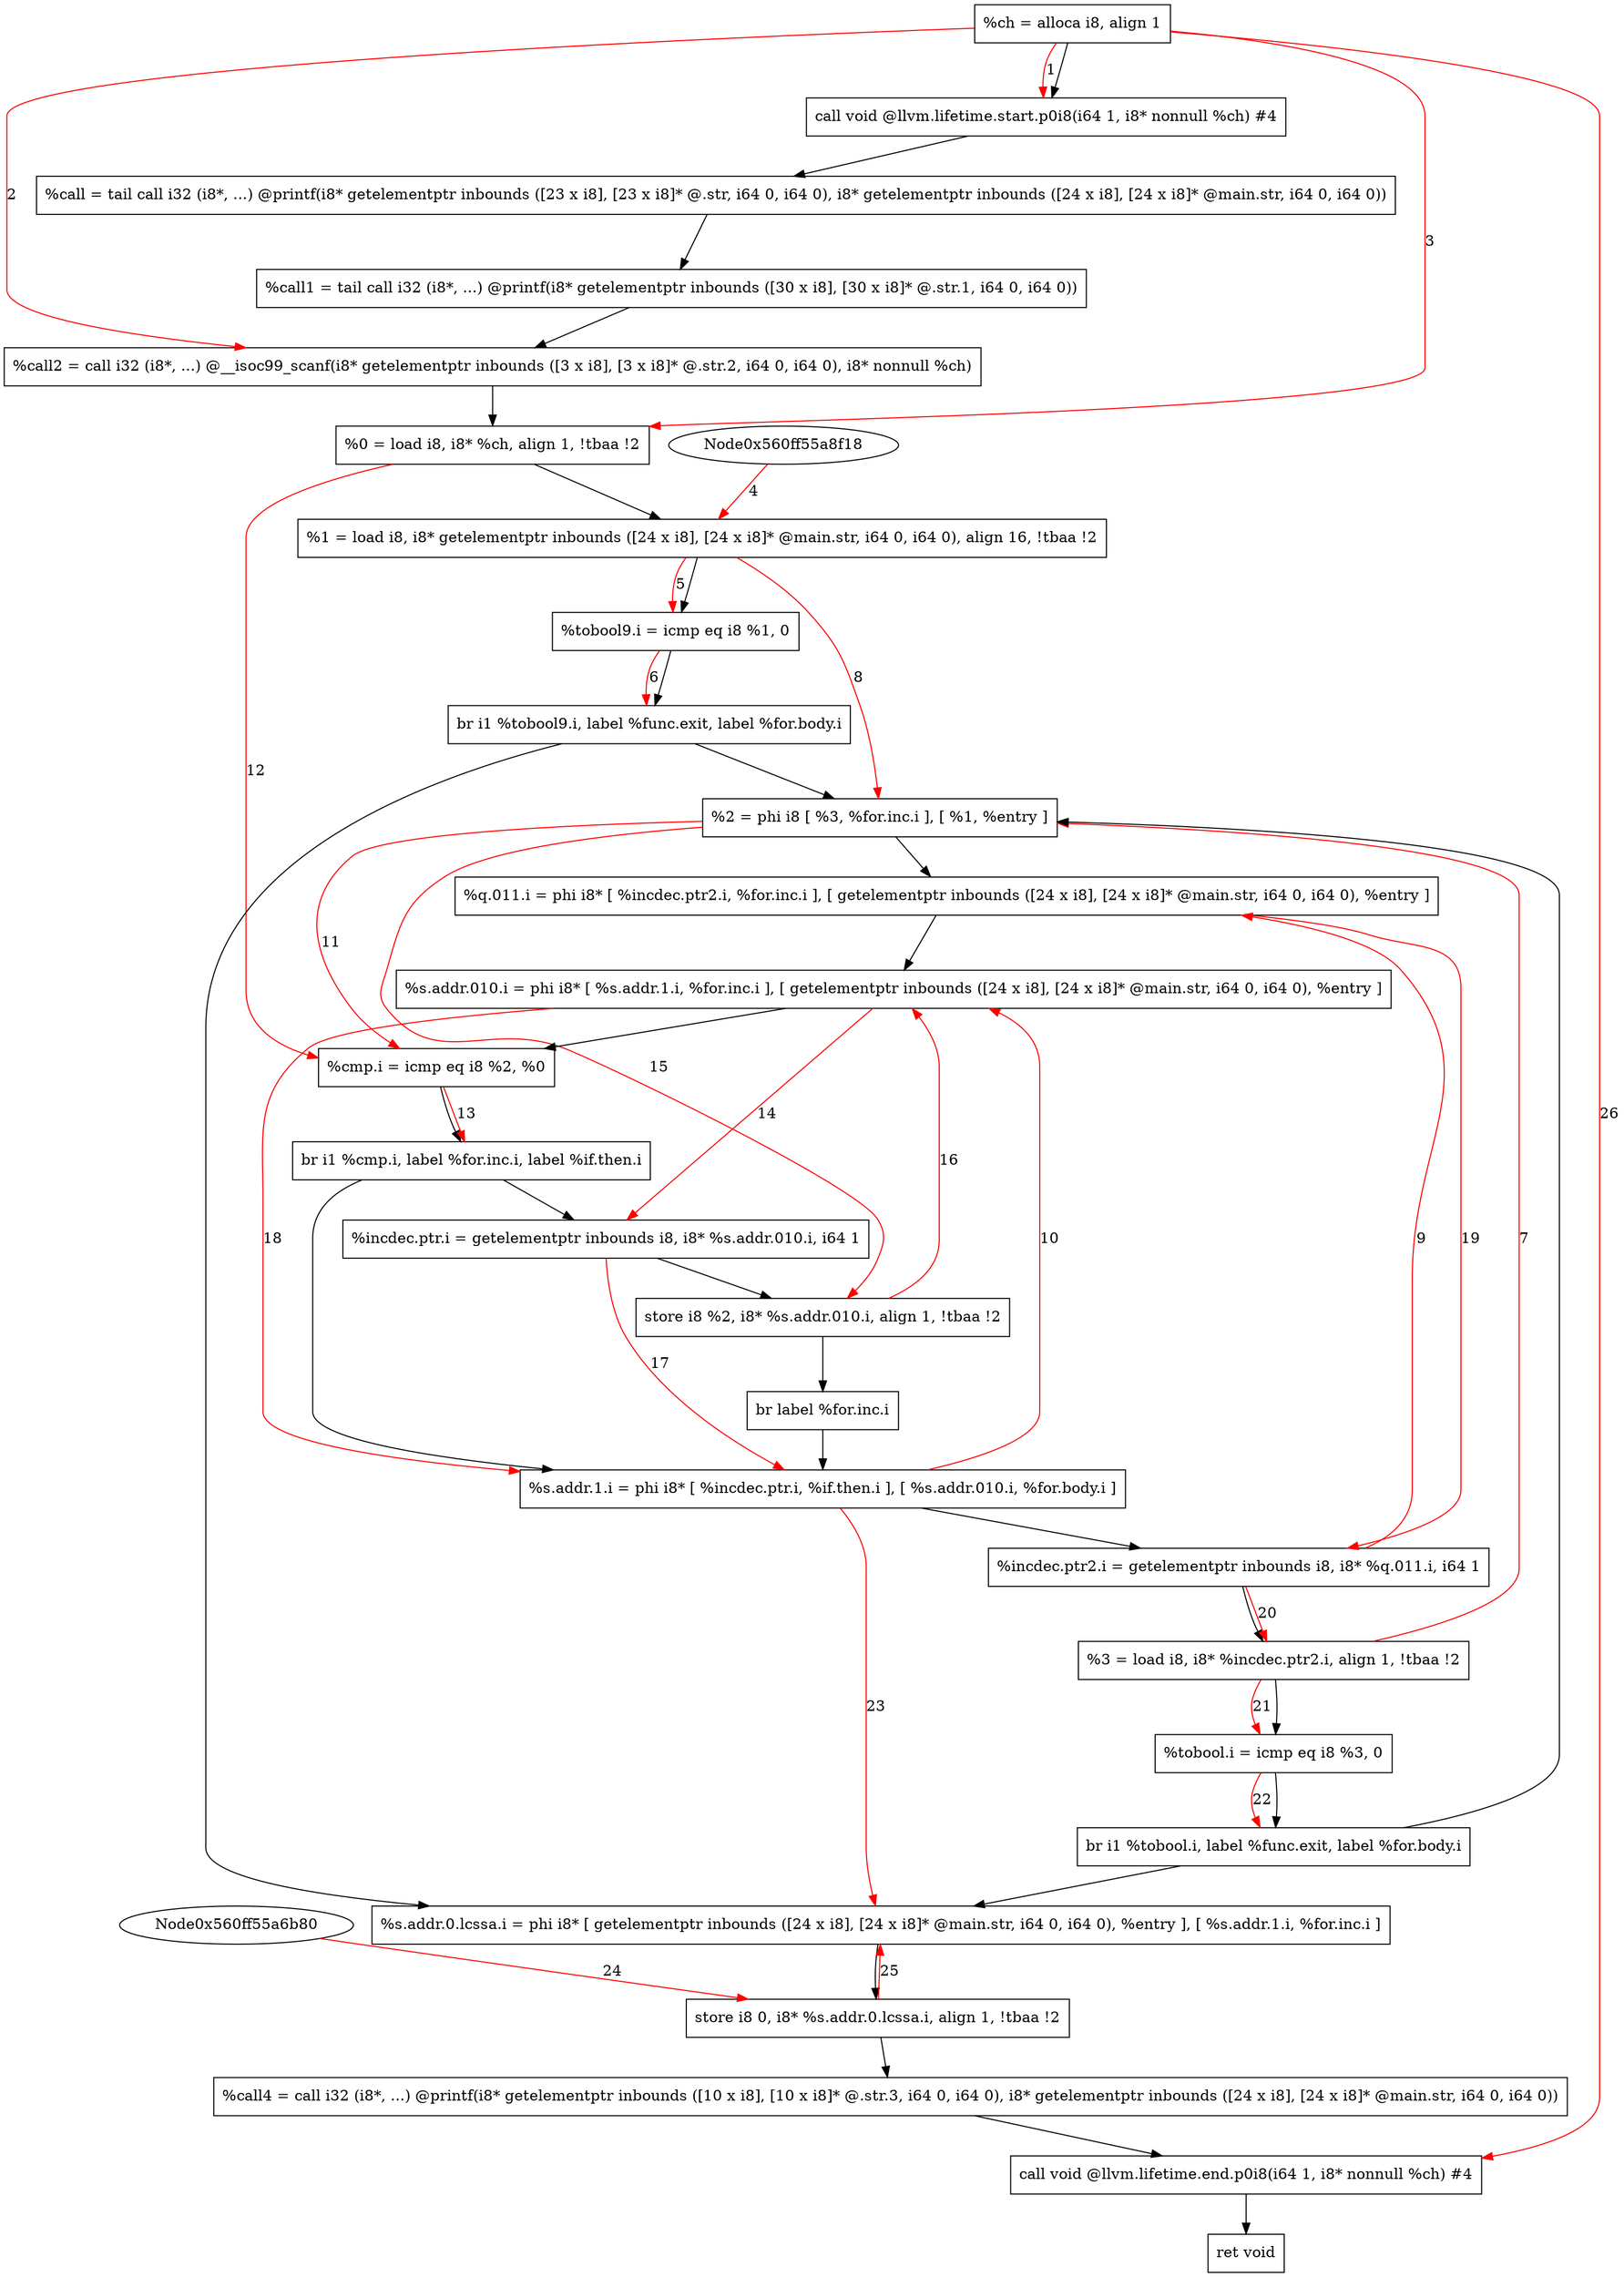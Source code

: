 digraph "CDFG for'main' function" {
	Node0x560ff55a8988[shape=record, label="  %ch = alloca i8, align 1"]
	Node0x560ff55a8b98[shape=record, label="  call void @llvm.lifetime.start.p0i8(i64 1, i8* nonnull %ch) #4"]
	Node0x560ff55a9088[shape=record, label="  %call = tail call i32 (i8*, ...) @printf(i8* getelementptr inbounds ([23 x i8], [23 x i8]* @.str, i64 0, i64 0), i8* getelementptr inbounds ([24 x i8], [24 x i8]* @main.str, i64 0, i64 0))"]
	Node0x560ff55a9200[shape=record, label="  %call1 = tail call i32 (i8*, ...) @printf(i8* getelementptr inbounds ([30 x i8], [30 x i8]* @.str.1, i64 0, i64 0))"]
	Node0x560ff55a94d8[shape=record, label="  %call2 = call i32 (i8*, ...) @__isoc99_scanf(i8* getelementptr inbounds ([3 x i8], [3 x i8]* @.str.2, i64 0, i64 0), i8* nonnull %ch)"]
	Node0x560ff55a9598[shape=record, label="  %0 = load i8, i8* %ch, align 1, !tbaa !2"]
	Node0x560ff55a9638[shape=record, label="  %1 = load i8, i8* getelementptr inbounds ([24 x i8], [24 x i8]* @main.str, i64 0, i64 0), align 16, !tbaa !2"]
	Node0x560ff55a96b0[shape=record, label="  %tobool9.i = icmp eq i8 %1, 0"]
	Node0x560ff55a9928[shape=record, label="  br i1 %tobool9.i, label %func.exit, label %for.body.i"]
	Node0x560ff55a9a68[shape=record, label="  %2 = phi i8 [ %3, %for.inc.i ], [ %1, %entry ]"]
	Node0x560ff55a9bf8[shape=record, label="  %q.011.i = phi i8* [ %incdec.ptr2.i, %for.inc.i ], [ getelementptr inbounds ([24 x i8], [24 x i8]* @main.str, i64 0, i64 0), %entry ]"]
	Node0x560ff55a9d58[shape=record, label="  %s.addr.010.i = phi i8* [ %s.addr.1.i, %for.inc.i ], [ getelementptr inbounds ([24 x i8], [24 x i8]* @main.str, i64 0, i64 0), %entry ]"]
	Node0x560ff55a9e50[shape=record, label="  %cmp.i = icmp eq i8 %2, %0"]
	Node0x560ff55aa158[shape=record, label="  br i1 %cmp.i, label %for.inc.i, label %if.then.i"]
	Node0x560ff55aa1d0[shape=record, label="  %incdec.ptr.i = getelementptr inbounds i8, i8* %s.addr.010.i, i64 1"]
	Node0x560ff55aa280[shape=record, label="  store i8 %2, i8* %s.addr.010.i, align 1, !tbaa !2"]
	Node0x560ff55aa0c8[shape=record, label="  br label %for.inc.i"]
	Node0x560ff55aa2d8[shape=record, label="  %s.addr.1.i = phi i8* [ %incdec.ptr.i, %if.then.i ], [ %s.addr.010.i, %for.body.i ]"]
	Node0x560ff55aa3a0[shape=record, label="  %incdec.ptr2.i = getelementptr inbounds i8, i8* %q.011.i, i64 1"]
	Node0x560ff55a9ba8[shape=record, label="  %3 = load i8, i8* %incdec.ptr2.i, align 1, !tbaa !2"]
	Node0x560ff55aa420[shape=record, label="  %tobool.i = icmp eq i8 %3, 0"]
	Node0x560ff55aa4a8[shape=record, label="  br i1 %tobool.i, label %func.exit, label %for.body.i"]
	Node0x560ff55aa518[shape=record, label="  %s.addr.0.lcssa.i = phi i8* [ getelementptr inbounds ([24 x i8], [24 x i8]* @main.str, i64 0, i64 0), %entry ], [ %s.addr.1.i, %for.inc.i ]"]
	Node0x560ff55aa640[shape=record, label="  store i8 0, i8* %s.addr.0.lcssa.i, align 1, !tbaa !2"]
	Node0x560ff55aa758[shape=record, label="  %call4 = call i32 (i8*, ...) @printf(i8* getelementptr inbounds ([10 x i8], [10 x i8]* @.str.3, i64 0, i64 0), i8* getelementptr inbounds ([24 x i8], [24 x i8]* @main.str, i64 0, i64 0))"]
	Node0x560ff55aa8a8[shape=record, label="  call void @llvm.lifetime.end.p0i8(i64 1, i8* nonnull %ch) #4"]
	Node0x560ff55a99a0[shape=record, label="  ret void"]
	Node0x560ff55a8988 -> Node0x560ff55a8b98
	Node0x560ff55a8b98 -> Node0x560ff55a9088
	Node0x560ff55a9088 -> Node0x560ff55a9200
	Node0x560ff55a9200 -> Node0x560ff55a94d8
	Node0x560ff55a94d8 -> Node0x560ff55a9598
	Node0x560ff55a9598 -> Node0x560ff55a9638
	Node0x560ff55a9638 -> Node0x560ff55a96b0
	Node0x560ff55a96b0 -> Node0x560ff55a9928
	Node0x560ff55a9928 -> Node0x560ff55aa518
	Node0x560ff55a9928 -> Node0x560ff55a9a68
	Node0x560ff55a9a68 -> Node0x560ff55a9bf8
	Node0x560ff55a9bf8 -> Node0x560ff55a9d58
	Node0x560ff55a9d58 -> Node0x560ff55a9e50
	Node0x560ff55a9e50 -> Node0x560ff55aa158
	Node0x560ff55aa158 -> Node0x560ff55aa2d8
	Node0x560ff55aa158 -> Node0x560ff55aa1d0
	Node0x560ff55aa1d0 -> Node0x560ff55aa280
	Node0x560ff55aa280 -> Node0x560ff55aa0c8
	Node0x560ff55aa0c8 -> Node0x560ff55aa2d8
	Node0x560ff55aa2d8 -> Node0x560ff55aa3a0
	Node0x560ff55aa3a0 -> Node0x560ff55a9ba8
	Node0x560ff55a9ba8 -> Node0x560ff55aa420
	Node0x560ff55aa420 -> Node0x560ff55aa4a8
	Node0x560ff55aa4a8 -> Node0x560ff55aa518
	Node0x560ff55aa4a8 -> Node0x560ff55a9a68
	Node0x560ff55aa518 -> Node0x560ff55aa640
	Node0x560ff55aa640 -> Node0x560ff55aa758
	Node0x560ff55aa758 -> Node0x560ff55aa8a8
	Node0x560ff55aa8a8 -> Node0x560ff55a99a0
edge [color=red]
	Node0x560ff55a8988 -> Node0x560ff55a8b98[label="1"]
	Node0x560ff55a8988 -> Node0x560ff55a94d8[label="2"]
	Node0x560ff55a8988 -> Node0x560ff55a9598[label="3"]
	Node0x560ff55a8f18 -> Node0x560ff55a9638[label="4"]
	Node0x560ff55a9638 -> Node0x560ff55a96b0[label="5"]
	Node0x560ff55a96b0 -> Node0x560ff55a9928[label="6"]
	Node0x560ff55a9ba8 -> Node0x560ff55a9a68[label="7"]
	Node0x560ff55a9638 -> Node0x560ff55a9a68[label="8"]
	Node0x560ff55aa3a0 -> Node0x560ff55a9bf8[label="9"]
	Node0x560ff55aa2d8 -> Node0x560ff55a9d58[label="10"]
	Node0x560ff55a9a68 -> Node0x560ff55a9e50[label="11"]
	Node0x560ff55a9598 -> Node0x560ff55a9e50[label="12"]
	Node0x560ff55a9e50 -> Node0x560ff55aa158[label="13"]
	Node0x560ff55a9d58 -> Node0x560ff55aa1d0[label="14"]
	Node0x560ff55a9a68 -> Node0x560ff55aa280[label="15"]
	Node0x560ff55aa280 -> Node0x560ff55a9d58[label="16"]
	Node0x560ff55aa1d0 -> Node0x560ff55aa2d8[label="17"]
	Node0x560ff55a9d58 -> Node0x560ff55aa2d8[label="18"]
	Node0x560ff55a9bf8 -> Node0x560ff55aa3a0[label="19"]
	Node0x560ff55aa3a0 -> Node0x560ff55a9ba8[label="20"]
	Node0x560ff55a9ba8 -> Node0x560ff55aa420[label="21"]
	Node0x560ff55aa420 -> Node0x560ff55aa4a8[label="22"]
	Node0x560ff55aa2d8 -> Node0x560ff55aa518[label="23"]
	Node0x560ff55a6b80 -> Node0x560ff55aa640[label="24"]
	Node0x560ff55aa640 -> Node0x560ff55aa518[label="25"]
	Node0x560ff55a8988 -> Node0x560ff55aa8a8[label="26"]
}
